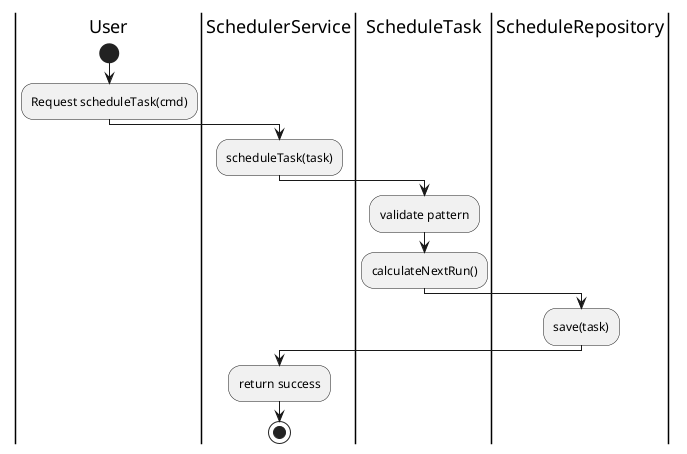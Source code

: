@startuml ScheduleTaskCreationFlow
|User|
start
:Request scheduleTask(cmd);
|SchedulerService|
:scheduleTask(task);
|ScheduleTask|
:validate pattern;
:calculateNextRun();
|ScheduleRepository|
:save(task);
|SchedulerService|
:return success;
stop
@enduml

@startuml ScheduleTaskRescheduleFlow
|System|
start
:trigger rescheduleTask(taskId);
|ScheduleRepository|
:task = findByNotificationId(notificationId);
if (task exists?) then (yes)
  |SchedulerService|
  :rescheduleTask(task);
  :task.calculateNextRun();
  |ScheduleRepository|
  :save(task);
  |SchedulerService|
  :return success;
else (no)
  |SchedulerService|
  :throw TaskNotFoundException;
endif
stop
@enduml

@startuml ScheduleTaskCancellationFlow
|User|
start
:Request cancelTask(taskId);
|SchedulerService|
:cancelTask(taskId);
|ScheduleRepository|
:delete(taskId);
|SchedulerService|
:return success;
stop
@enduml

@startuml ExecuteDueTasksFlow
|Scheduler|
start
:invoke executeDueTasks();
|ScheduleRepository|
:dueTasks = findDueTasks(now);
|SchedulerService|
:for each task in dueTasks;
:execute notification trigger logic;
:task.calculateNextRun();
|ScheduleRepository|
:save(task);
|SchedulerService|
:end loop;
|Scheduler|
:return executionSummary;
stop
@enduml

